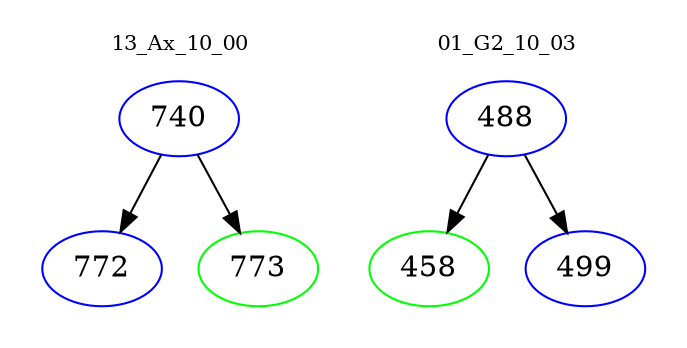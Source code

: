 digraph{
subgraph cluster_0 {
color = white
label = "13_Ax_10_00";
fontsize=10;
T0_740 [label="740", color="blue"]
T0_740 -> T0_772 [color="black"]
T0_772 [label="772", color="blue"]
T0_740 -> T0_773 [color="black"]
T0_773 [label="773", color="green"]
}
subgraph cluster_1 {
color = white
label = "01_G2_10_03";
fontsize=10;
T1_488 [label="488", color="blue"]
T1_488 -> T1_458 [color="black"]
T1_458 [label="458", color="green"]
T1_488 -> T1_499 [color="black"]
T1_499 [label="499", color="blue"]
}
}
